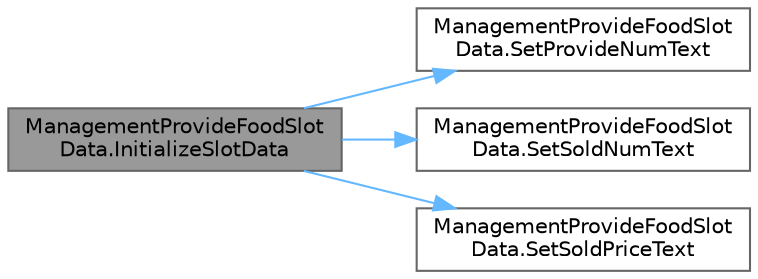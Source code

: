 digraph "ManagementProvideFoodSlotData.InitializeSlotData"
{
 // LATEX_PDF_SIZE
  bgcolor="transparent";
  edge [fontname=Helvetica,fontsize=10,labelfontname=Helvetica,labelfontsize=10];
  node [fontname=Helvetica,fontsize=10,shape=box,height=0.2,width=0.4];
  rankdir="LR";
  Node1 [id="Node000001",label="ManagementProvideFoodSlot\lData.InitializeSlotData",height=0.2,width=0.4,color="gray40", fillcolor="grey60", style="filled", fontcolor="black",tooltip=" "];
  Node1 -> Node2 [id="edge1_Node000001_Node000002",color="steelblue1",style="solid",tooltip=" "];
  Node2 [id="Node000002",label="ManagementProvideFoodSlot\lData.SetProvideNumText",height=0.2,width=0.4,color="grey40", fillcolor="white", style="filled",URL="$class_management_provide_food_slot_data.html#a36769d8269b4e0246caa67af8ba9498d",tooltip=" "];
  Node1 -> Node3 [id="edge2_Node000001_Node000003",color="steelblue1",style="solid",tooltip=" "];
  Node3 [id="Node000003",label="ManagementProvideFoodSlot\lData.SetSoldNumText",height=0.2,width=0.4,color="grey40", fillcolor="white", style="filled",URL="$class_management_provide_food_slot_data.html#a764d983eaab4b2abe25e1ea78129a011",tooltip=" "];
  Node1 -> Node4 [id="edge3_Node000001_Node000004",color="steelblue1",style="solid",tooltip=" "];
  Node4 [id="Node000004",label="ManagementProvideFoodSlot\lData.SetSoldPriceText",height=0.2,width=0.4,color="grey40", fillcolor="white", style="filled",URL="$class_management_provide_food_slot_data.html#aa7fe27a56c432f85d13b201db1cf822c",tooltip=" "];
}
